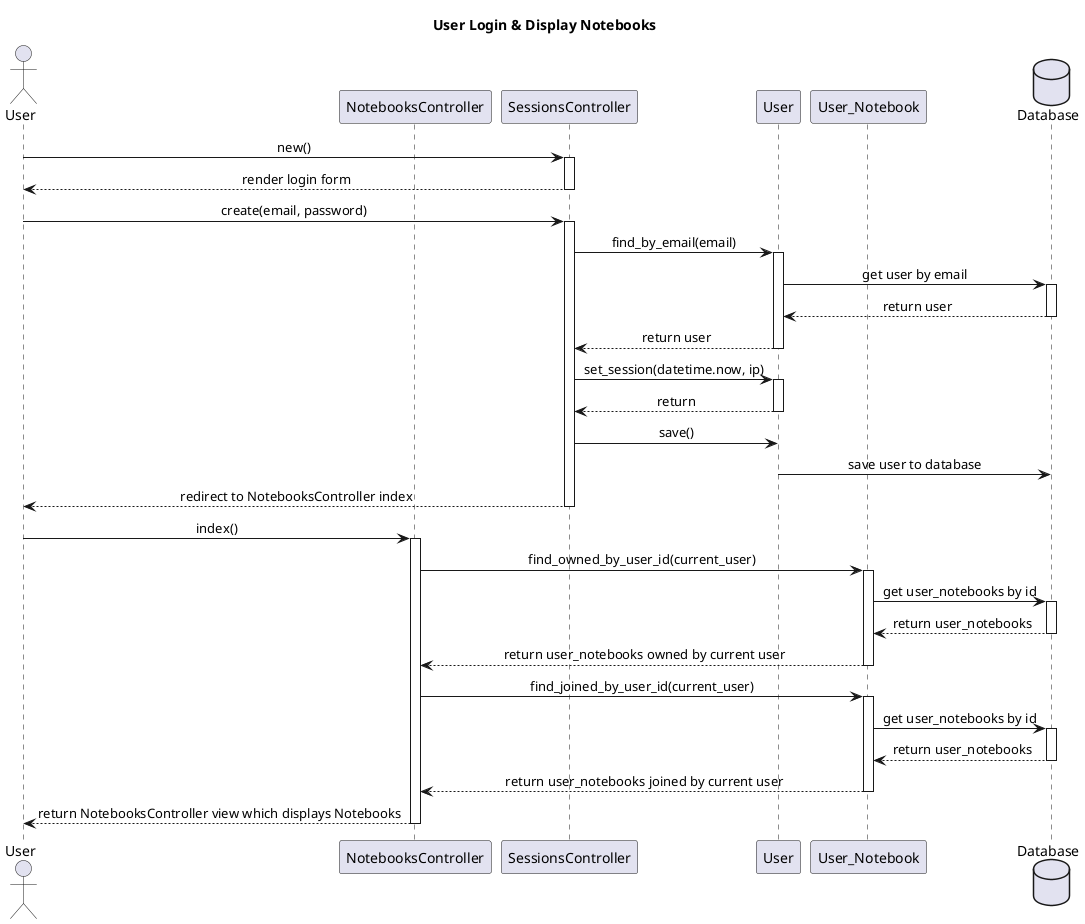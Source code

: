 @startuml User Login & Display Notebooks
title User Login & Display Notebooks
skinparam sequenceMessageAlign center

actor User as user
participant NotebooksController as nc
participant SessionsController as sc
participant User as um
participant User_Notebook as unm
database Database as db

user -> sc : new()
activate sc
user <-- sc : render login form
deactivate sc
user -> sc : create(email, password)
activate sc
sc -> um : find_by_email(email)
activate um
um -> db : get user by email
activate db
um <-- db : return user
deactivate db
sc <-- um : return user
deactivate um
sc -> um : set_session(datetime.now, ip)
activate um
sc <-- um : return
deactivate um
sc -> um : save()
um -> db : save user to database
user <-- sc : redirect to NotebooksController index
deactivate sc

user -> nc : index()
activate nc
nc -> unm : find_owned_by_user_id(current_user)
activate unm
unm -> db : get user_notebooks by id
activate db
unm <-- db : return user_notebooks
deactivate db
nc <-- unm : return user_notebooks owned by current user
deactivate unm
nc -> unm : find_joined_by_user_id(current_user)
activate unm
unm -> db : get user_notebooks by id
activate db
unm <-- db : return user_notebooks
deactivate db
nc <-- unm : return user_notebooks joined by current user
deactivate unm
user <-- nc : return NotebooksController view which displays Notebooks
deactivate nc
@enduml
